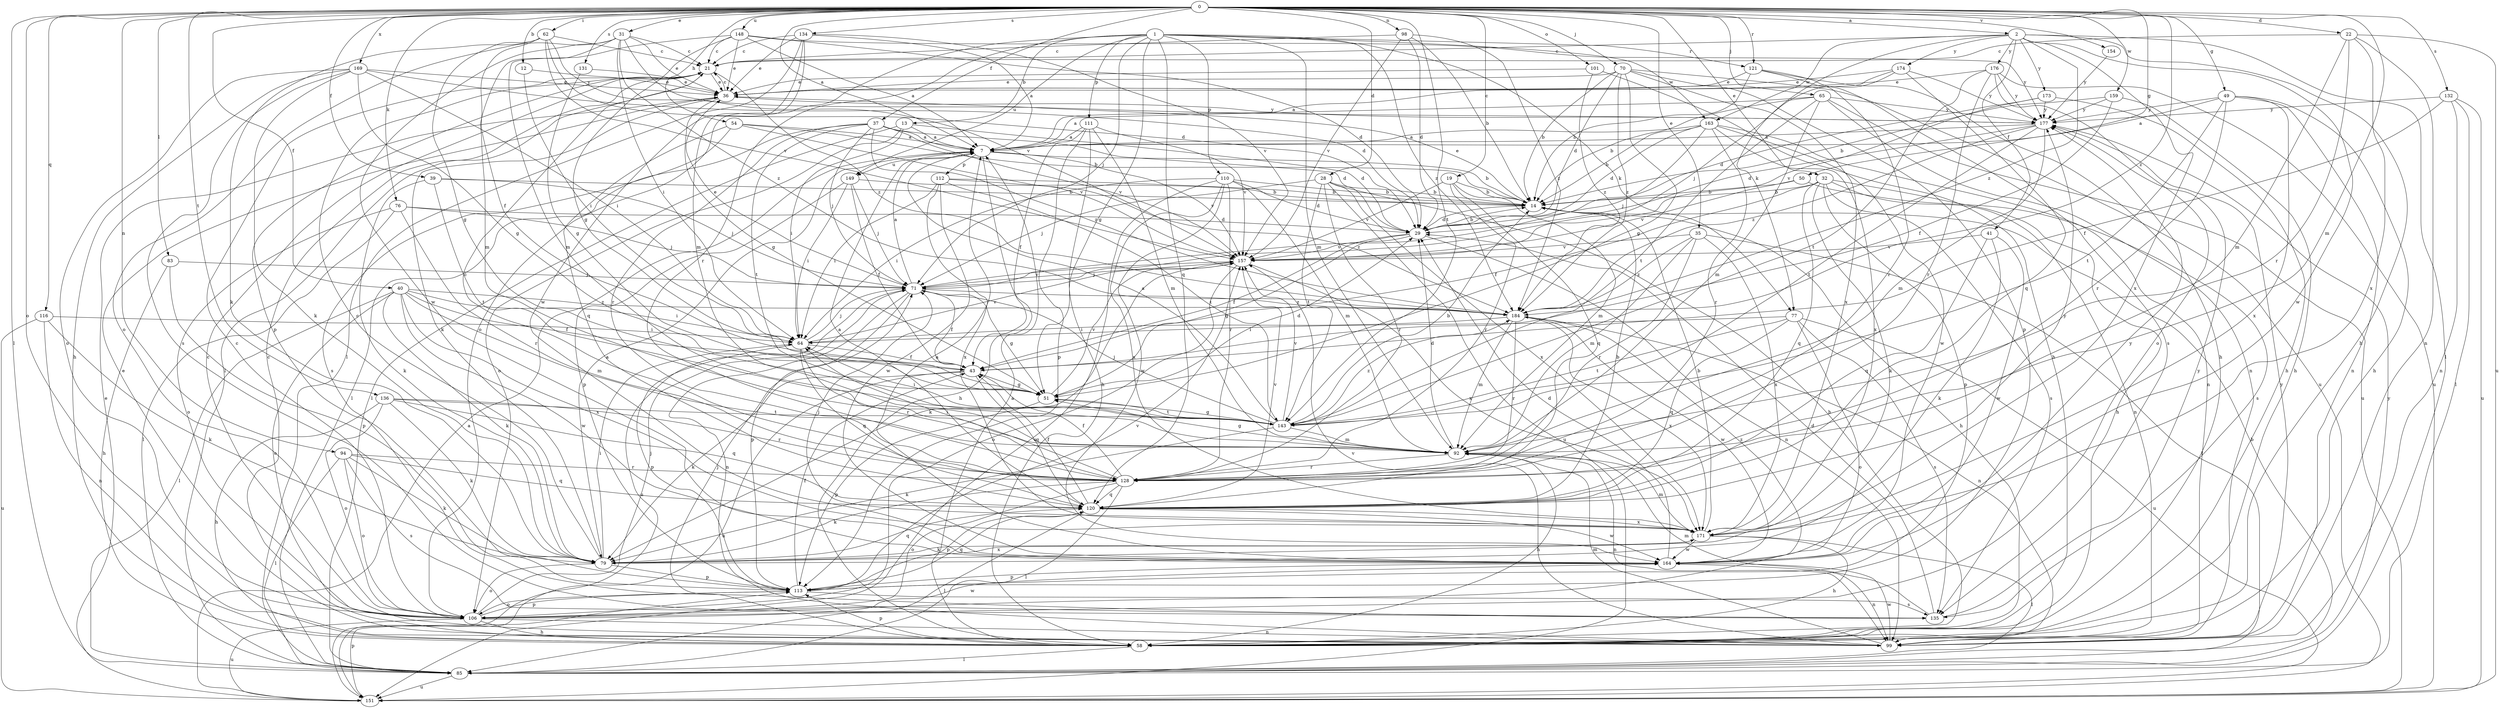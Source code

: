 strict digraph  {
0;
1;
2;
7;
12;
13;
14;
19;
21;
22;
28;
29;
31;
32;
35;
36;
37;
39;
40;
41;
43;
49;
50;
51;
54;
58;
62;
64;
65;
70;
71;
76;
77;
79;
83;
85;
92;
94;
98;
99;
101;
106;
110;
111;
112;
113;
116;
120;
121;
128;
131;
132;
134;
135;
136;
143;
148;
149;
151;
154;
157;
159;
163;
164;
169;
171;
173;
174;
176;
177;
184;
0 -> 2  [label=a];
0 -> 7  [label=a];
0 -> 12  [label=b];
0 -> 19  [label=c];
0 -> 22  [label=d];
0 -> 28  [label=d];
0 -> 31  [label=e];
0 -> 32  [label=e];
0 -> 35  [label=e];
0 -> 37  [label=f];
0 -> 39  [label=f];
0 -> 40  [label=f];
0 -> 49  [label=g];
0 -> 50  [label=g];
0 -> 54  [label=h];
0 -> 62  [label=i];
0 -> 65  [label=j];
0 -> 70  [label=j];
0 -> 76  [label=k];
0 -> 83  [label=l];
0 -> 85  [label=l];
0 -> 92  [label=m];
0 -> 94  [label=n];
0 -> 98  [label=n];
0 -> 101  [label=o];
0 -> 106  [label=o];
0 -> 116  [label=q];
0 -> 121  [label=r];
0 -> 131  [label=s];
0 -> 132  [label=s];
0 -> 134  [label=s];
0 -> 136  [label=t];
0 -> 143  [label=t];
0 -> 148  [label=u];
0 -> 154  [label=v];
0 -> 159  [label=w];
0 -> 169  [label=x];
0 -> 184  [label=z];
1 -> 13  [label=b];
1 -> 51  [label=g];
1 -> 71  [label=j];
1 -> 77  [label=k];
1 -> 92  [label=m];
1 -> 106  [label=o];
1 -> 110  [label=p];
1 -> 111  [label=p];
1 -> 120  [label=q];
1 -> 121  [label=r];
1 -> 128  [label=r];
1 -> 149  [label=u];
1 -> 163  [label=w];
1 -> 184  [label=z];
2 -> 21  [label=c];
2 -> 41  [label=f];
2 -> 58  [label=h];
2 -> 77  [label=k];
2 -> 85  [label=l];
2 -> 163  [label=w];
2 -> 164  [label=w];
2 -> 171  [label=x];
2 -> 173  [label=y];
2 -> 174  [label=y];
2 -> 176  [label=y];
2 -> 184  [label=z];
7 -> 14  [label=b];
7 -> 58  [label=h];
7 -> 112  [label=p];
7 -> 149  [label=u];
7 -> 157  [label=v];
12 -> 36  [label=e];
12 -> 64  [label=i];
13 -> 7  [label=a];
13 -> 29  [label=d];
13 -> 64  [label=i];
13 -> 85  [label=l];
13 -> 106  [label=o];
14 -> 29  [label=d];
14 -> 36  [label=e];
14 -> 58  [label=h];
19 -> 14  [label=b];
19 -> 92  [label=m];
19 -> 120  [label=q];
19 -> 128  [label=r];
19 -> 157  [label=v];
21 -> 36  [label=e];
21 -> 85  [label=l];
21 -> 113  [label=p];
21 -> 184  [label=z];
22 -> 21  [label=c];
22 -> 92  [label=m];
22 -> 99  [label=n];
22 -> 128  [label=r];
22 -> 151  [label=u];
22 -> 171  [label=x];
28 -> 14  [label=b];
28 -> 58  [label=h];
28 -> 71  [label=j];
28 -> 128  [label=r];
28 -> 143  [label=t];
28 -> 151  [label=u];
28 -> 171  [label=x];
29 -> 14  [label=b];
29 -> 43  [label=f];
29 -> 51  [label=g];
29 -> 99  [label=n];
29 -> 157  [label=v];
31 -> 21  [label=c];
31 -> 36  [label=e];
31 -> 64  [label=i];
31 -> 92  [label=m];
31 -> 106  [label=o];
31 -> 157  [label=v];
31 -> 164  [label=w];
31 -> 184  [label=z];
32 -> 14  [label=b];
32 -> 43  [label=f];
32 -> 58  [label=h];
32 -> 79  [label=k];
32 -> 99  [label=n];
32 -> 113  [label=p];
32 -> 120  [label=q];
32 -> 135  [label=s];
35 -> 85  [label=l];
35 -> 92  [label=m];
35 -> 128  [label=r];
35 -> 157  [label=v];
35 -> 171  [label=x];
35 -> 184  [label=z];
36 -> 21  [label=c];
36 -> 51  [label=g];
36 -> 79  [label=k];
36 -> 177  [label=y];
37 -> 7  [label=a];
37 -> 29  [label=d];
37 -> 71  [label=j];
37 -> 85  [label=l];
37 -> 128  [label=r];
37 -> 143  [label=t];
37 -> 157  [label=v];
37 -> 184  [label=z];
39 -> 14  [label=b];
39 -> 71  [label=j];
39 -> 79  [label=k];
39 -> 143  [label=t];
40 -> 43  [label=f];
40 -> 64  [label=i];
40 -> 79  [label=k];
40 -> 85  [label=l];
40 -> 92  [label=m];
40 -> 106  [label=o];
40 -> 164  [label=w];
40 -> 171  [label=x];
40 -> 184  [label=z];
41 -> 79  [label=k];
41 -> 120  [label=q];
41 -> 157  [label=v];
41 -> 164  [label=w];
43 -> 51  [label=g];
43 -> 79  [label=k];
43 -> 120  [label=q];
43 -> 151  [label=u];
49 -> 7  [label=a];
49 -> 58  [label=h];
49 -> 99  [label=n];
49 -> 128  [label=r];
49 -> 143  [label=t];
49 -> 171  [label=x];
49 -> 177  [label=y];
50 -> 14  [label=b];
50 -> 135  [label=s];
50 -> 157  [label=v];
51 -> 29  [label=d];
51 -> 113  [label=p];
51 -> 143  [label=t];
51 -> 157  [label=v];
54 -> 7  [label=a];
54 -> 14  [label=b];
54 -> 120  [label=q];
54 -> 135  [label=s];
54 -> 157  [label=v];
58 -> 7  [label=a];
58 -> 21  [label=c];
58 -> 71  [label=j];
58 -> 85  [label=l];
58 -> 113  [label=p];
62 -> 21  [label=c];
62 -> 29  [label=d];
62 -> 43  [label=f];
62 -> 51  [label=g];
62 -> 79  [label=k];
62 -> 157  [label=v];
62 -> 177  [label=y];
64 -> 43  [label=f];
64 -> 71  [label=j];
64 -> 113  [label=p];
64 -> 120  [label=q];
64 -> 128  [label=r];
64 -> 157  [label=v];
65 -> 7  [label=a];
65 -> 14  [label=b];
65 -> 92  [label=m];
65 -> 99  [label=n];
65 -> 143  [label=t];
65 -> 151  [label=u];
65 -> 177  [label=y];
70 -> 14  [label=b];
70 -> 29  [label=d];
70 -> 36  [label=e];
70 -> 51  [label=g];
70 -> 113  [label=p];
70 -> 151  [label=u];
70 -> 171  [label=x];
70 -> 184  [label=z];
71 -> 7  [label=a];
71 -> 36  [label=e];
71 -> 43  [label=f];
71 -> 51  [label=g];
71 -> 99  [label=n];
71 -> 113  [label=p];
71 -> 151  [label=u];
71 -> 157  [label=v];
71 -> 184  [label=z];
76 -> 29  [label=d];
76 -> 71  [label=j];
76 -> 85  [label=l];
76 -> 106  [label=o];
76 -> 128  [label=r];
77 -> 64  [label=i];
77 -> 106  [label=o];
77 -> 120  [label=q];
77 -> 135  [label=s];
77 -> 143  [label=t];
77 -> 151  [label=u];
79 -> 7  [label=a];
79 -> 21  [label=c];
79 -> 64  [label=i];
79 -> 106  [label=o];
79 -> 113  [label=p];
79 -> 120  [label=q];
79 -> 171  [label=x];
83 -> 58  [label=h];
83 -> 71  [label=j];
83 -> 113  [label=p];
85 -> 14  [label=b];
85 -> 151  [label=u];
85 -> 177  [label=y];
92 -> 29  [label=d];
92 -> 51  [label=g];
92 -> 58  [label=h];
92 -> 99  [label=n];
92 -> 128  [label=r];
94 -> 79  [label=k];
94 -> 85  [label=l];
94 -> 106  [label=o];
94 -> 120  [label=q];
94 -> 128  [label=r];
94 -> 135  [label=s];
98 -> 14  [label=b];
98 -> 21  [label=c];
98 -> 29  [label=d];
98 -> 157  [label=v];
98 -> 184  [label=z];
99 -> 21  [label=c];
99 -> 36  [label=e];
99 -> 92  [label=m];
99 -> 157  [label=v];
99 -> 164  [label=w];
99 -> 177  [label=y];
101 -> 36  [label=e];
101 -> 58  [label=h];
101 -> 184  [label=z];
106 -> 21  [label=c];
106 -> 58  [label=h];
106 -> 71  [label=j];
106 -> 99  [label=n];
106 -> 113  [label=p];
106 -> 151  [label=u];
106 -> 164  [label=w];
110 -> 14  [label=b];
110 -> 29  [label=d];
110 -> 64  [label=i];
110 -> 92  [label=m];
110 -> 128  [label=r];
110 -> 151  [label=u];
110 -> 164  [label=w];
110 -> 171  [label=x];
111 -> 7  [label=a];
111 -> 43  [label=f];
111 -> 58  [label=h];
111 -> 92  [label=m];
111 -> 113  [label=p];
111 -> 157  [label=v];
112 -> 14  [label=b];
112 -> 64  [label=i];
112 -> 143  [label=t];
112 -> 164  [label=w];
112 -> 171  [label=x];
112 -> 184  [label=z];
113 -> 43  [label=f];
113 -> 106  [label=o];
113 -> 120  [label=q];
113 -> 135  [label=s];
113 -> 157  [label=v];
116 -> 64  [label=i];
116 -> 79  [label=k];
116 -> 99  [label=n];
116 -> 151  [label=u];
120 -> 7  [label=a];
120 -> 14  [label=b];
120 -> 43  [label=f];
120 -> 85  [label=l];
120 -> 113  [label=p];
120 -> 157  [label=v];
120 -> 164  [label=w];
120 -> 171  [label=x];
120 -> 177  [label=y];
121 -> 14  [label=b];
121 -> 36  [label=e];
121 -> 58  [label=h];
121 -> 128  [label=r];
121 -> 135  [label=s];
128 -> 21  [label=c];
128 -> 43  [label=f];
128 -> 64  [label=i];
128 -> 79  [label=k];
128 -> 85  [label=l];
128 -> 106  [label=o];
128 -> 120  [label=q];
131 -> 36  [label=e];
131 -> 51  [label=g];
132 -> 43  [label=f];
132 -> 85  [label=l];
132 -> 99  [label=n];
132 -> 151  [label=u];
132 -> 177  [label=y];
134 -> 7  [label=a];
134 -> 21  [label=c];
134 -> 36  [label=e];
134 -> 85  [label=l];
134 -> 92  [label=m];
134 -> 157  [label=v];
134 -> 164  [label=w];
135 -> 29  [label=d];
135 -> 92  [label=m];
135 -> 177  [label=y];
136 -> 58  [label=h];
136 -> 79  [label=k];
136 -> 106  [label=o];
136 -> 120  [label=q];
136 -> 128  [label=r];
136 -> 143  [label=t];
143 -> 7  [label=a];
143 -> 14  [label=b];
143 -> 51  [label=g];
143 -> 64  [label=i];
143 -> 71  [label=j];
143 -> 79  [label=k];
143 -> 92  [label=m];
143 -> 157  [label=v];
143 -> 184  [label=z];
148 -> 7  [label=a];
148 -> 21  [label=c];
148 -> 29  [label=d];
148 -> 36  [label=e];
148 -> 51  [label=g];
148 -> 92  [label=m];
148 -> 177  [label=y];
149 -> 14  [label=b];
149 -> 43  [label=f];
149 -> 64  [label=i];
149 -> 71  [label=j];
149 -> 113  [label=p];
151 -> 7  [label=a];
151 -> 36  [label=e];
151 -> 113  [label=p];
154 -> 177  [label=y];
157 -> 71  [label=j];
157 -> 79  [label=k];
157 -> 106  [label=o];
157 -> 171  [label=x];
159 -> 14  [label=b];
159 -> 43  [label=f];
159 -> 58  [label=h];
159 -> 177  [label=y];
163 -> 7  [label=a];
163 -> 14  [label=b];
163 -> 29  [label=d];
163 -> 71  [label=j];
163 -> 99  [label=n];
163 -> 128  [label=r];
163 -> 164  [label=w];
163 -> 171  [label=x];
164 -> 7  [label=a];
164 -> 29  [label=d];
164 -> 99  [label=n];
164 -> 113  [label=p];
164 -> 177  [label=y];
164 -> 184  [label=z];
169 -> 29  [label=d];
169 -> 36  [label=e];
169 -> 51  [label=g];
169 -> 58  [label=h];
169 -> 64  [label=i];
169 -> 79  [label=k];
169 -> 106  [label=o];
169 -> 135  [label=s];
171 -> 14  [label=b];
171 -> 58  [label=h];
171 -> 71  [label=j];
171 -> 79  [label=k];
171 -> 85  [label=l];
171 -> 92  [label=m];
171 -> 164  [label=w];
173 -> 29  [label=d];
173 -> 58  [label=h];
173 -> 157  [label=v];
173 -> 177  [label=y];
174 -> 7  [label=a];
174 -> 36  [label=e];
174 -> 71  [label=j];
174 -> 120  [label=q];
174 -> 177  [label=y];
176 -> 36  [label=e];
176 -> 106  [label=o];
176 -> 128  [label=r];
176 -> 143  [label=t];
176 -> 151  [label=u];
176 -> 177  [label=y];
177 -> 7  [label=a];
177 -> 29  [label=d];
177 -> 92  [label=m];
177 -> 143  [label=t];
177 -> 184  [label=z];
184 -> 64  [label=i];
184 -> 92  [label=m];
184 -> 99  [label=n];
184 -> 128  [label=r];
184 -> 164  [label=w];
184 -> 171  [label=x];
}
